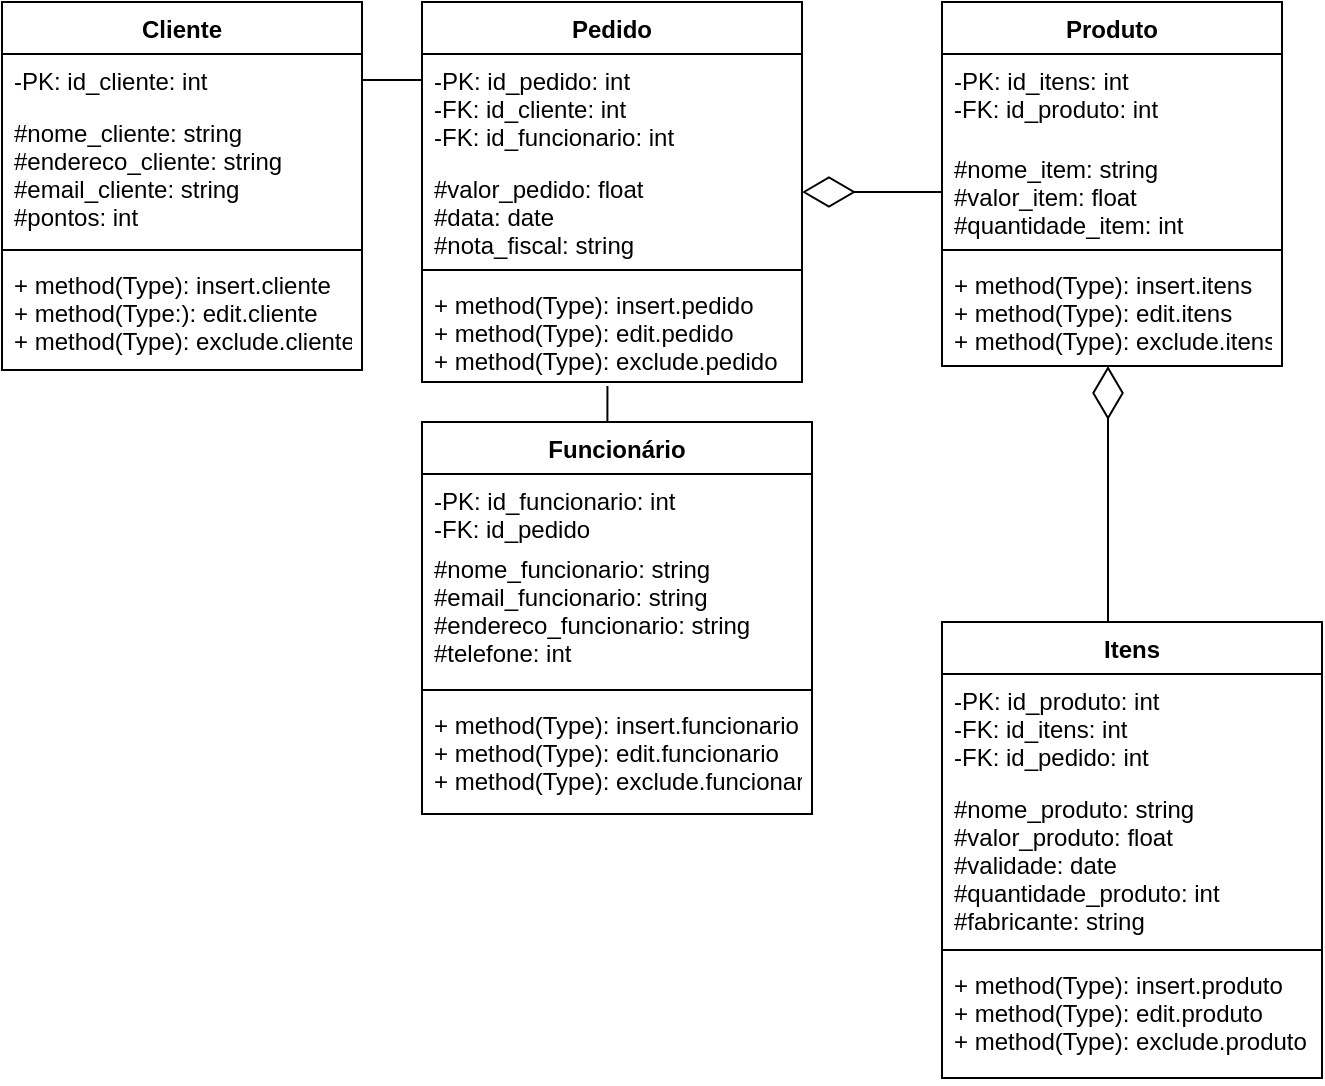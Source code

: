<mxfile version="20.2.3" type="device"><diagram id="R2lEEEUBdFMjLlhIrx00" name="Page-1"><mxGraphModel dx="868" dy="553" grid="1" gridSize="10" guides="1" tooltips="1" connect="1" arrows="1" fold="1" page="1" pageScale="1" pageWidth="850" pageHeight="1100" math="0" shadow="0" extFonts="Permanent Marker^https://fonts.googleapis.com/css?family=Permanent+Marker"><root><mxCell id="0"/><mxCell id="1" parent="0"/><mxCell id="QFcYywc0mzxdCKK14Iqq-4" value="Itens" style="swimlane;fontStyle=1;align=center;verticalAlign=top;childLayout=stackLayout;horizontal=1;startSize=26;horizontalStack=0;resizeParent=1;resizeParentMax=0;resizeLast=0;collapsible=1;marginBottom=0;" parent="1" vertex="1"><mxGeometry x="570" y="670" width="190" height="228" as="geometry"><mxRectangle x="150" y="630" width="100" height="26" as="alternateBounds"/></mxGeometry></mxCell><mxCell id="QFcYywc0mzxdCKK14Iqq-5" value="-PK: id_produto: int&#10;-FK: id_itens: int&#10;-FK: id_pedido: int" style="text;strokeColor=none;fillColor=none;align=left;verticalAlign=top;spacingLeft=4;spacingRight=4;overflow=hidden;rotatable=0;points=[[0,0.5],[1,0.5]];portConstraint=eastwest;" parent="QFcYywc0mzxdCKK14Iqq-4" vertex="1"><mxGeometry y="26" width="190" height="54" as="geometry"/></mxCell><mxCell id="RKflBphbs6zspj67Qa1Y-16" value="#nome_produto: string&#10;#valor_produto: float&#10;#validade: date&#10;#quantidade_produto: int&#10;#fabricante: string" style="text;strokeColor=none;fillColor=none;align=left;verticalAlign=top;spacingLeft=4;spacingRight=4;overflow=hidden;rotatable=0;points=[[0,0.5],[1,0.5]];portConstraint=eastwest;" vertex="1" parent="QFcYywc0mzxdCKK14Iqq-4"><mxGeometry y="80" width="190" height="80" as="geometry"/></mxCell><mxCell id="QFcYywc0mzxdCKK14Iqq-6" value="" style="line;strokeWidth=1;fillColor=none;align=left;verticalAlign=middle;spacingTop=-1;spacingLeft=3;spacingRight=3;rotatable=0;labelPosition=right;points=[];portConstraint=eastwest;" parent="QFcYywc0mzxdCKK14Iqq-4" vertex="1"><mxGeometry y="160" width="190" height="8" as="geometry"/></mxCell><mxCell id="QFcYywc0mzxdCKK14Iqq-7" value="+ method(Type): insert.produto&#10;+ method(Type): edit.produto&#10;+ method(Type): exclude.produto" style="text;strokeColor=none;fillColor=none;align=left;verticalAlign=top;spacingLeft=4;spacingRight=4;overflow=hidden;rotatable=0;points=[[0,0.5],[1,0.5]];portConstraint=eastwest;fontSize=12;" parent="QFcYywc0mzxdCKK14Iqq-4" vertex="1"><mxGeometry y="168" width="190" height="60" as="geometry"/></mxCell><mxCell id="QFcYywc0mzxdCKK14Iqq-46" style="edgeStyle=orthogonalEdgeStyle;rounded=0;orthogonalLoop=1;jettySize=auto;html=1;exitX=0.5;exitY=0;exitDx=0;exitDy=0;entryX=0.488;entryY=1.038;entryDx=0;entryDy=0;entryPerimeter=0;endArrow=none;endFill=0;" parent="1" source="QFcYywc0mzxdCKK14Iqq-14" target="QFcYywc0mzxdCKK14Iqq-21" edge="1"><mxGeometry relative="1" as="geometry"/></mxCell><mxCell id="QFcYywc0mzxdCKK14Iqq-14" value="Funcionário" style="swimlane;fontStyle=1;align=center;verticalAlign=top;childLayout=stackLayout;horizontal=1;startSize=26;horizontalStack=0;resizeParent=1;resizeParentMax=0;resizeLast=0;collapsible=1;marginBottom=0;" parent="1" vertex="1"><mxGeometry x="310" y="570" width="195" height="196" as="geometry"/></mxCell><mxCell id="QFcYywc0mzxdCKK14Iqq-15" value="-PK: id_funcionario: int&#10;-FK: id_pedido" style="text;strokeColor=none;fillColor=none;align=left;verticalAlign=top;spacingLeft=4;spacingRight=4;overflow=hidden;rotatable=0;points=[[0,0.5],[1,0.5]];portConstraint=eastwest;" parent="QFcYywc0mzxdCKK14Iqq-14" vertex="1"><mxGeometry y="26" width="195" height="34" as="geometry"/></mxCell><mxCell id="TPf3kNaBBjR9ewAYAdyp-1" value="#nome_funcionario: string&#10;#email_funcionario: string&#10;#endereco_funcionario: string&#10;#telefone: int" style="text;strokeColor=none;fillColor=none;align=left;verticalAlign=top;spacingLeft=4;spacingRight=4;overflow=hidden;rotatable=0;points=[[0,0.5],[1,0.5]];portConstraint=eastwest;" parent="QFcYywc0mzxdCKK14Iqq-14" vertex="1"><mxGeometry y="60" width="195" height="70" as="geometry"/></mxCell><mxCell id="QFcYywc0mzxdCKK14Iqq-16" value="" style="line;strokeWidth=1;fillColor=none;align=left;verticalAlign=middle;spacingTop=-1;spacingLeft=3;spacingRight=3;rotatable=0;labelPosition=right;points=[];portConstraint=eastwest;" parent="QFcYywc0mzxdCKK14Iqq-14" vertex="1"><mxGeometry y="130" width="195" height="8" as="geometry"/></mxCell><mxCell id="QFcYywc0mzxdCKK14Iqq-17" value="+ method(Type): insert.funcionario&#10;+ method(Type): edit.funcionario&#10;+ method(Type): exclude.funcionario" style="text;strokeColor=none;fillColor=none;align=left;verticalAlign=top;spacingLeft=4;spacingRight=4;overflow=hidden;rotatable=0;points=[[0,0.5],[1,0.5]];portConstraint=eastwest;" parent="QFcYywc0mzxdCKK14Iqq-14" vertex="1"><mxGeometry y="138" width="195" height="58" as="geometry"/></mxCell><mxCell id="QFcYywc0mzxdCKK14Iqq-18" value="Pedido" style="swimlane;fontStyle=1;align=center;verticalAlign=top;childLayout=stackLayout;horizontal=1;startSize=26;horizontalStack=0;resizeParent=1;resizeParentMax=0;resizeLast=0;collapsible=1;marginBottom=0;" parent="1" vertex="1"><mxGeometry x="310" y="360" width="190" height="190" as="geometry"/></mxCell><mxCell id="QFcYywc0mzxdCKK14Iqq-19" value="-PK: id_pedido: int&#10;-FK: id_cliente: int&#10;-FK: id_funcionario: int" style="text;strokeColor=none;fillColor=none;align=left;verticalAlign=top;spacingLeft=4;spacingRight=4;overflow=hidden;rotatable=0;points=[[0,0.5],[1,0.5]];portConstraint=eastwest;" parent="QFcYywc0mzxdCKK14Iqq-18" vertex="1"><mxGeometry y="26" width="190" height="54" as="geometry"/></mxCell><mxCell id="QFcYywc0mzxdCKK14Iqq-35" value="#valor_pedido: float&#10;#data: date&#10;#nota_fiscal: string" style="text;strokeColor=none;fillColor=none;align=left;verticalAlign=top;spacingLeft=4;spacingRight=4;overflow=hidden;rotatable=0;points=[[0,0.5],[1,0.5]];portConstraint=eastwest;" parent="QFcYywc0mzxdCKK14Iqq-18" vertex="1"><mxGeometry y="80" width="190" height="50" as="geometry"/></mxCell><mxCell id="QFcYywc0mzxdCKK14Iqq-20" value="" style="line;strokeWidth=1;fillColor=none;align=left;verticalAlign=middle;spacingTop=-1;spacingLeft=3;spacingRight=3;rotatable=0;labelPosition=right;points=[];portConstraint=eastwest;" parent="QFcYywc0mzxdCKK14Iqq-18" vertex="1"><mxGeometry y="130" width="190" height="8" as="geometry"/></mxCell><mxCell id="QFcYywc0mzxdCKK14Iqq-21" value="+ method(Type): insert.pedido&#10;+ method(Type): edit.pedido&#10;+ method(Type): exclude.pedido" style="text;strokeColor=none;fillColor=none;align=left;verticalAlign=top;spacingLeft=4;spacingRight=4;overflow=hidden;rotatable=0;points=[[0,0.5],[1,0.5]];portConstraint=eastwest;fontSize=12;" parent="QFcYywc0mzxdCKK14Iqq-18" vertex="1"><mxGeometry y="138" width="190" height="52" as="geometry"/></mxCell><mxCell id="QFcYywc0mzxdCKK14Iqq-22" value="Produto" style="swimlane;fontStyle=1;align=center;verticalAlign=top;childLayout=stackLayout;horizontal=1;startSize=26;horizontalStack=0;resizeParent=1;resizeParentMax=0;resizeLast=0;collapsible=1;marginBottom=0;" parent="1" vertex="1"><mxGeometry x="570" y="360" width="170" height="182" as="geometry"/></mxCell><mxCell id="QFcYywc0mzxdCKK14Iqq-23" value="-PK: id_itens: int&#10;-FK: id_produto: int" style="text;strokeColor=none;fillColor=none;align=left;verticalAlign=top;spacingLeft=4;spacingRight=4;overflow=hidden;rotatable=0;points=[[0,0.5],[1,0.5]];portConstraint=eastwest;" parent="QFcYywc0mzxdCKK14Iqq-22" vertex="1"><mxGeometry y="26" width="170" height="44" as="geometry"/></mxCell><mxCell id="TPf3kNaBBjR9ewAYAdyp-2" value="#nome_item: string&#10;#valor_item: float&#10;#quantidade_item: int" style="text;strokeColor=none;fillColor=none;align=left;verticalAlign=top;spacingLeft=4;spacingRight=4;overflow=hidden;rotatable=0;points=[[0,0.5],[1,0.5]];portConstraint=eastwest;" parent="QFcYywc0mzxdCKK14Iqq-22" vertex="1"><mxGeometry y="70" width="170" height="50" as="geometry"/></mxCell><mxCell id="QFcYywc0mzxdCKK14Iqq-24" value="" style="line;strokeWidth=1;fillColor=none;align=left;verticalAlign=middle;spacingTop=-1;spacingLeft=3;spacingRight=3;rotatable=0;labelPosition=right;points=[];portConstraint=eastwest;" parent="QFcYywc0mzxdCKK14Iqq-22" vertex="1"><mxGeometry y="120" width="170" height="8" as="geometry"/></mxCell><mxCell id="QFcYywc0mzxdCKK14Iqq-25" value="+ method(Type): insert.itens&#10;+ method(Type): edit.itens&#10;+ method(Type): exclude.itens" style="text;strokeColor=none;fillColor=none;align=left;verticalAlign=top;spacingLeft=4;spacingRight=4;overflow=hidden;rotatable=0;points=[[0,0.5],[1,0.5]];portConstraint=eastwest;" parent="QFcYywc0mzxdCKK14Iqq-22" vertex="1"><mxGeometry y="128" width="170" height="54" as="geometry"/></mxCell><mxCell id="QFcYywc0mzxdCKK14Iqq-37" value="Cliente" style="swimlane;fontStyle=1;align=center;verticalAlign=top;childLayout=stackLayout;horizontal=1;startSize=26;horizontalStack=0;resizeParent=1;resizeParentMax=0;resizeLast=0;collapsible=1;marginBottom=0;" parent="1" vertex="1"><mxGeometry x="100" y="360" width="180" height="184" as="geometry"/></mxCell><mxCell id="QFcYywc0mzxdCKK14Iqq-38" value="-PK: id_cliente: int" style="text;strokeColor=none;fillColor=none;align=left;verticalAlign=top;spacingLeft=4;spacingRight=4;overflow=hidden;rotatable=0;points=[[0,0.5],[1,0.5]];portConstraint=eastwest;" parent="QFcYywc0mzxdCKK14Iqq-37" vertex="1"><mxGeometry y="26" width="180" height="26" as="geometry"/></mxCell><mxCell id="RKflBphbs6zspj67Qa1Y-2" value="#nome_cliente: string&#10;#endereco_cliente: string&#10;#email_cliente: string&#10;#pontos: int" style="text;strokeColor=none;fillColor=none;align=left;verticalAlign=top;spacingLeft=4;spacingRight=4;overflow=hidden;rotatable=0;points=[[0,0.5],[1,0.5]];portConstraint=eastwest;" vertex="1" parent="QFcYywc0mzxdCKK14Iqq-37"><mxGeometry y="52" width="180" height="68" as="geometry"/></mxCell><mxCell id="QFcYywc0mzxdCKK14Iqq-39" value="" style="line;strokeWidth=1;fillColor=none;align=left;verticalAlign=middle;spacingTop=-1;spacingLeft=3;spacingRight=3;rotatable=0;labelPosition=right;points=[];portConstraint=eastwest;" parent="QFcYywc0mzxdCKK14Iqq-37" vertex="1"><mxGeometry y="120" width="180" height="8" as="geometry"/></mxCell><mxCell id="QFcYywc0mzxdCKK14Iqq-40" value="+ method(Type): insert.cliente&#10;+ method(Type:): edit.cliente&#10;+ method(Type): exclude.cliente" style="text;strokeColor=none;fillColor=none;align=left;verticalAlign=top;spacingLeft=4;spacingRight=4;overflow=hidden;rotatable=0;points=[[0,0.5],[1,0.5]];portConstraint=eastwest;fontSize=12;" parent="QFcYywc0mzxdCKK14Iqq-37" vertex="1"><mxGeometry y="128" width="180" height="56" as="geometry"/></mxCell><mxCell id="QFcYywc0mzxdCKK14Iqq-45" style="edgeStyle=orthogonalEdgeStyle;rounded=0;orthogonalLoop=1;jettySize=auto;html=1;exitX=1;exitY=0.5;exitDx=0;exitDy=0;entryX=0;entryY=0.5;entryDx=0;entryDy=0;endArrow=none;endFill=0;" parent="1" source="QFcYywc0mzxdCKK14Iqq-38" target="QFcYywc0mzxdCKK14Iqq-19" edge="1"><mxGeometry relative="1" as="geometry"/></mxCell><mxCell id="QFcYywc0mzxdCKK14Iqq-56" value="" style="endArrow=diamondThin;endFill=0;endSize=24;html=1;rounded=0;edgeStyle=orthogonalEdgeStyle;exitX=0;exitY=0.5;exitDx=0;exitDy=0;" parent="1" source="TPf3kNaBBjR9ewAYAdyp-2" edge="1"><mxGeometry width="160" relative="1" as="geometry"><mxPoint x="570" y="455" as="sourcePoint"/><mxPoint x="500" y="455" as="targetPoint"/></mxGeometry></mxCell><mxCell id="RKflBphbs6zspj67Qa1Y-15" value="" style="endArrow=diamondThin;endFill=0;endSize=24;html=1;rounded=0;edgeStyle=orthogonalEdgeStyle;exitX=0.5;exitY=0;exitDx=0;exitDy=0;entryX=0.494;entryY=1;entryDx=0;entryDy=0;entryPerimeter=0;" edge="1" parent="1" source="QFcYywc0mzxdCKK14Iqq-4" target="QFcYywc0mzxdCKK14Iqq-25"><mxGeometry width="160" relative="1" as="geometry"><mxPoint x="570" y="450" as="sourcePoint"/><mxPoint x="653" y="590" as="targetPoint"/><Array as="points"><mxPoint x="653" y="670"/></Array></mxGeometry></mxCell></root></mxGraphModel></diagram></mxfile>